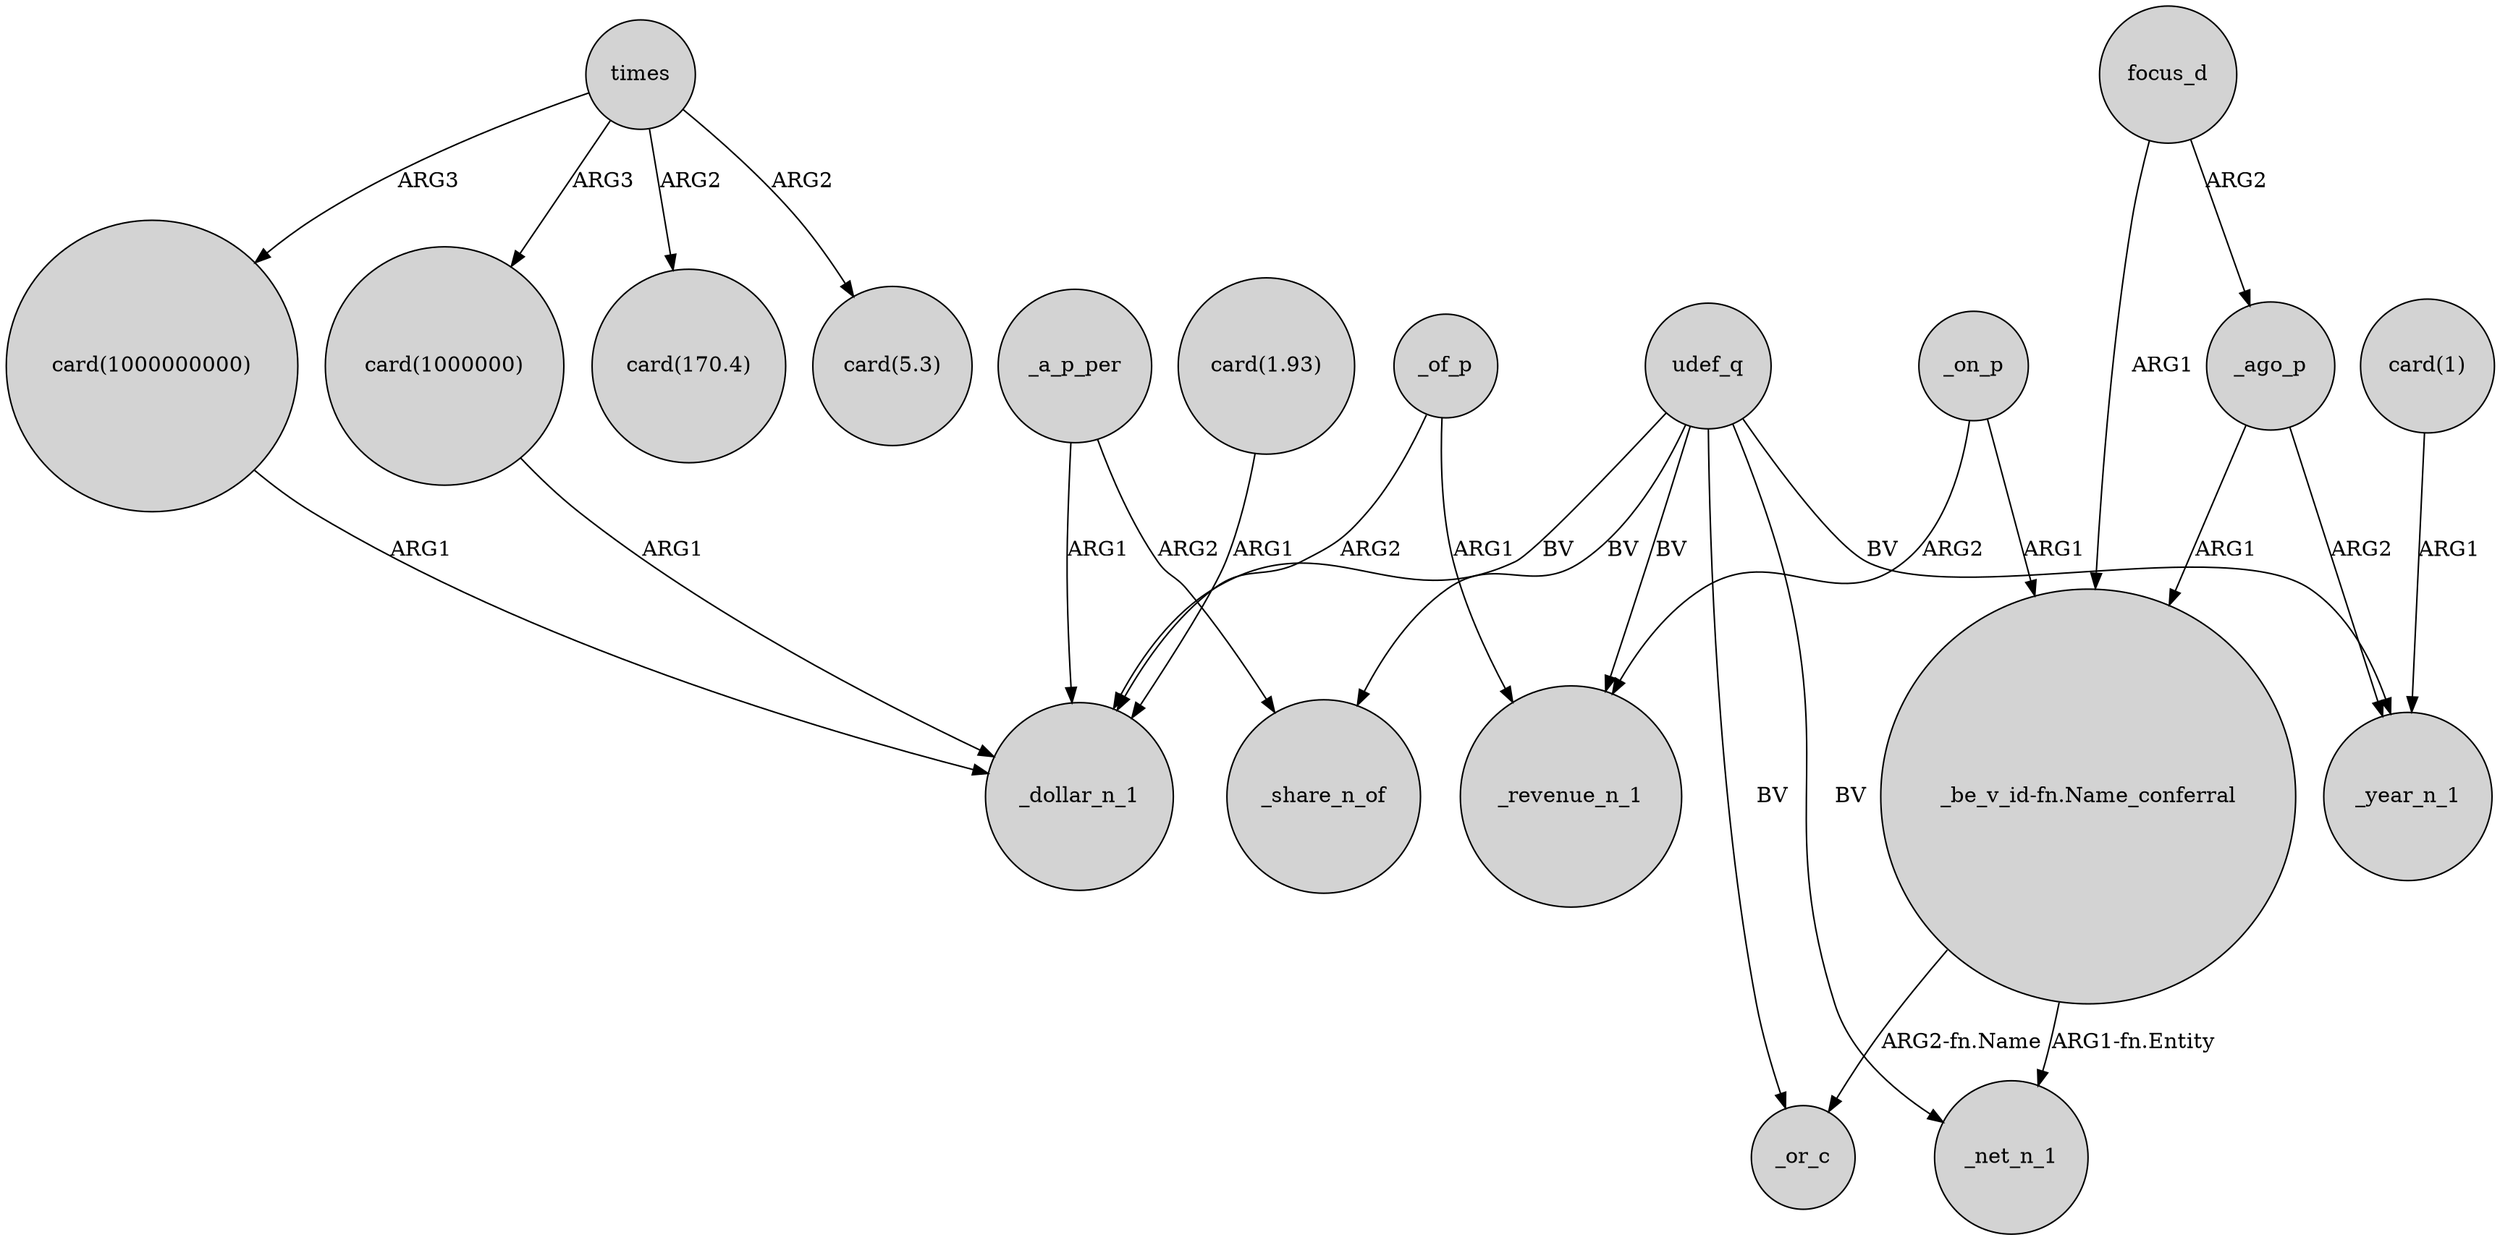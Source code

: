 digraph {
	node [shape=circle style=filled]
	"card(1000000000)" -> _dollar_n_1 [label=ARG1]
	"card(1.93)" -> _dollar_n_1 [label=ARG1]
	times -> "card(5.3)" [label=ARG2]
	"card(1)" -> _year_n_1 [label=ARG1]
	"_be_v_id-fn.Name_conferral" -> _or_c [label="ARG2-fn.Name"]
	focus_d -> _ago_p [label=ARG2]
	times -> "card(1000000)" [label=ARG3]
	_on_p -> _revenue_n_1 [label=ARG2]
	_of_p -> _revenue_n_1 [label=ARG1]
	times -> "card(1000000000)" [label=ARG3]
	udef_q -> _revenue_n_1 [label=BV]
	udef_q -> _or_c [label=BV]
	focus_d -> "_be_v_id-fn.Name_conferral" [label=ARG1]
	_a_p_per -> _share_n_of [label=ARG2]
	udef_q -> _share_n_of [label=BV]
	udef_q -> _net_n_1 [label=BV]
	_ago_p -> "_be_v_id-fn.Name_conferral" [label=ARG1]
	udef_q -> _dollar_n_1 [label=BV]
	"card(1000000)" -> _dollar_n_1 [label=ARG1]
	times -> "card(170.4)" [label=ARG2]
	_a_p_per -> _dollar_n_1 [label=ARG1]
	_on_p -> "_be_v_id-fn.Name_conferral" [label=ARG1]
	_ago_p -> _year_n_1 [label=ARG2]
	udef_q -> _year_n_1 [label=BV]
	_of_p -> _dollar_n_1 [label=ARG2]
	"_be_v_id-fn.Name_conferral" -> _net_n_1 [label="ARG1-fn.Entity"]
}
